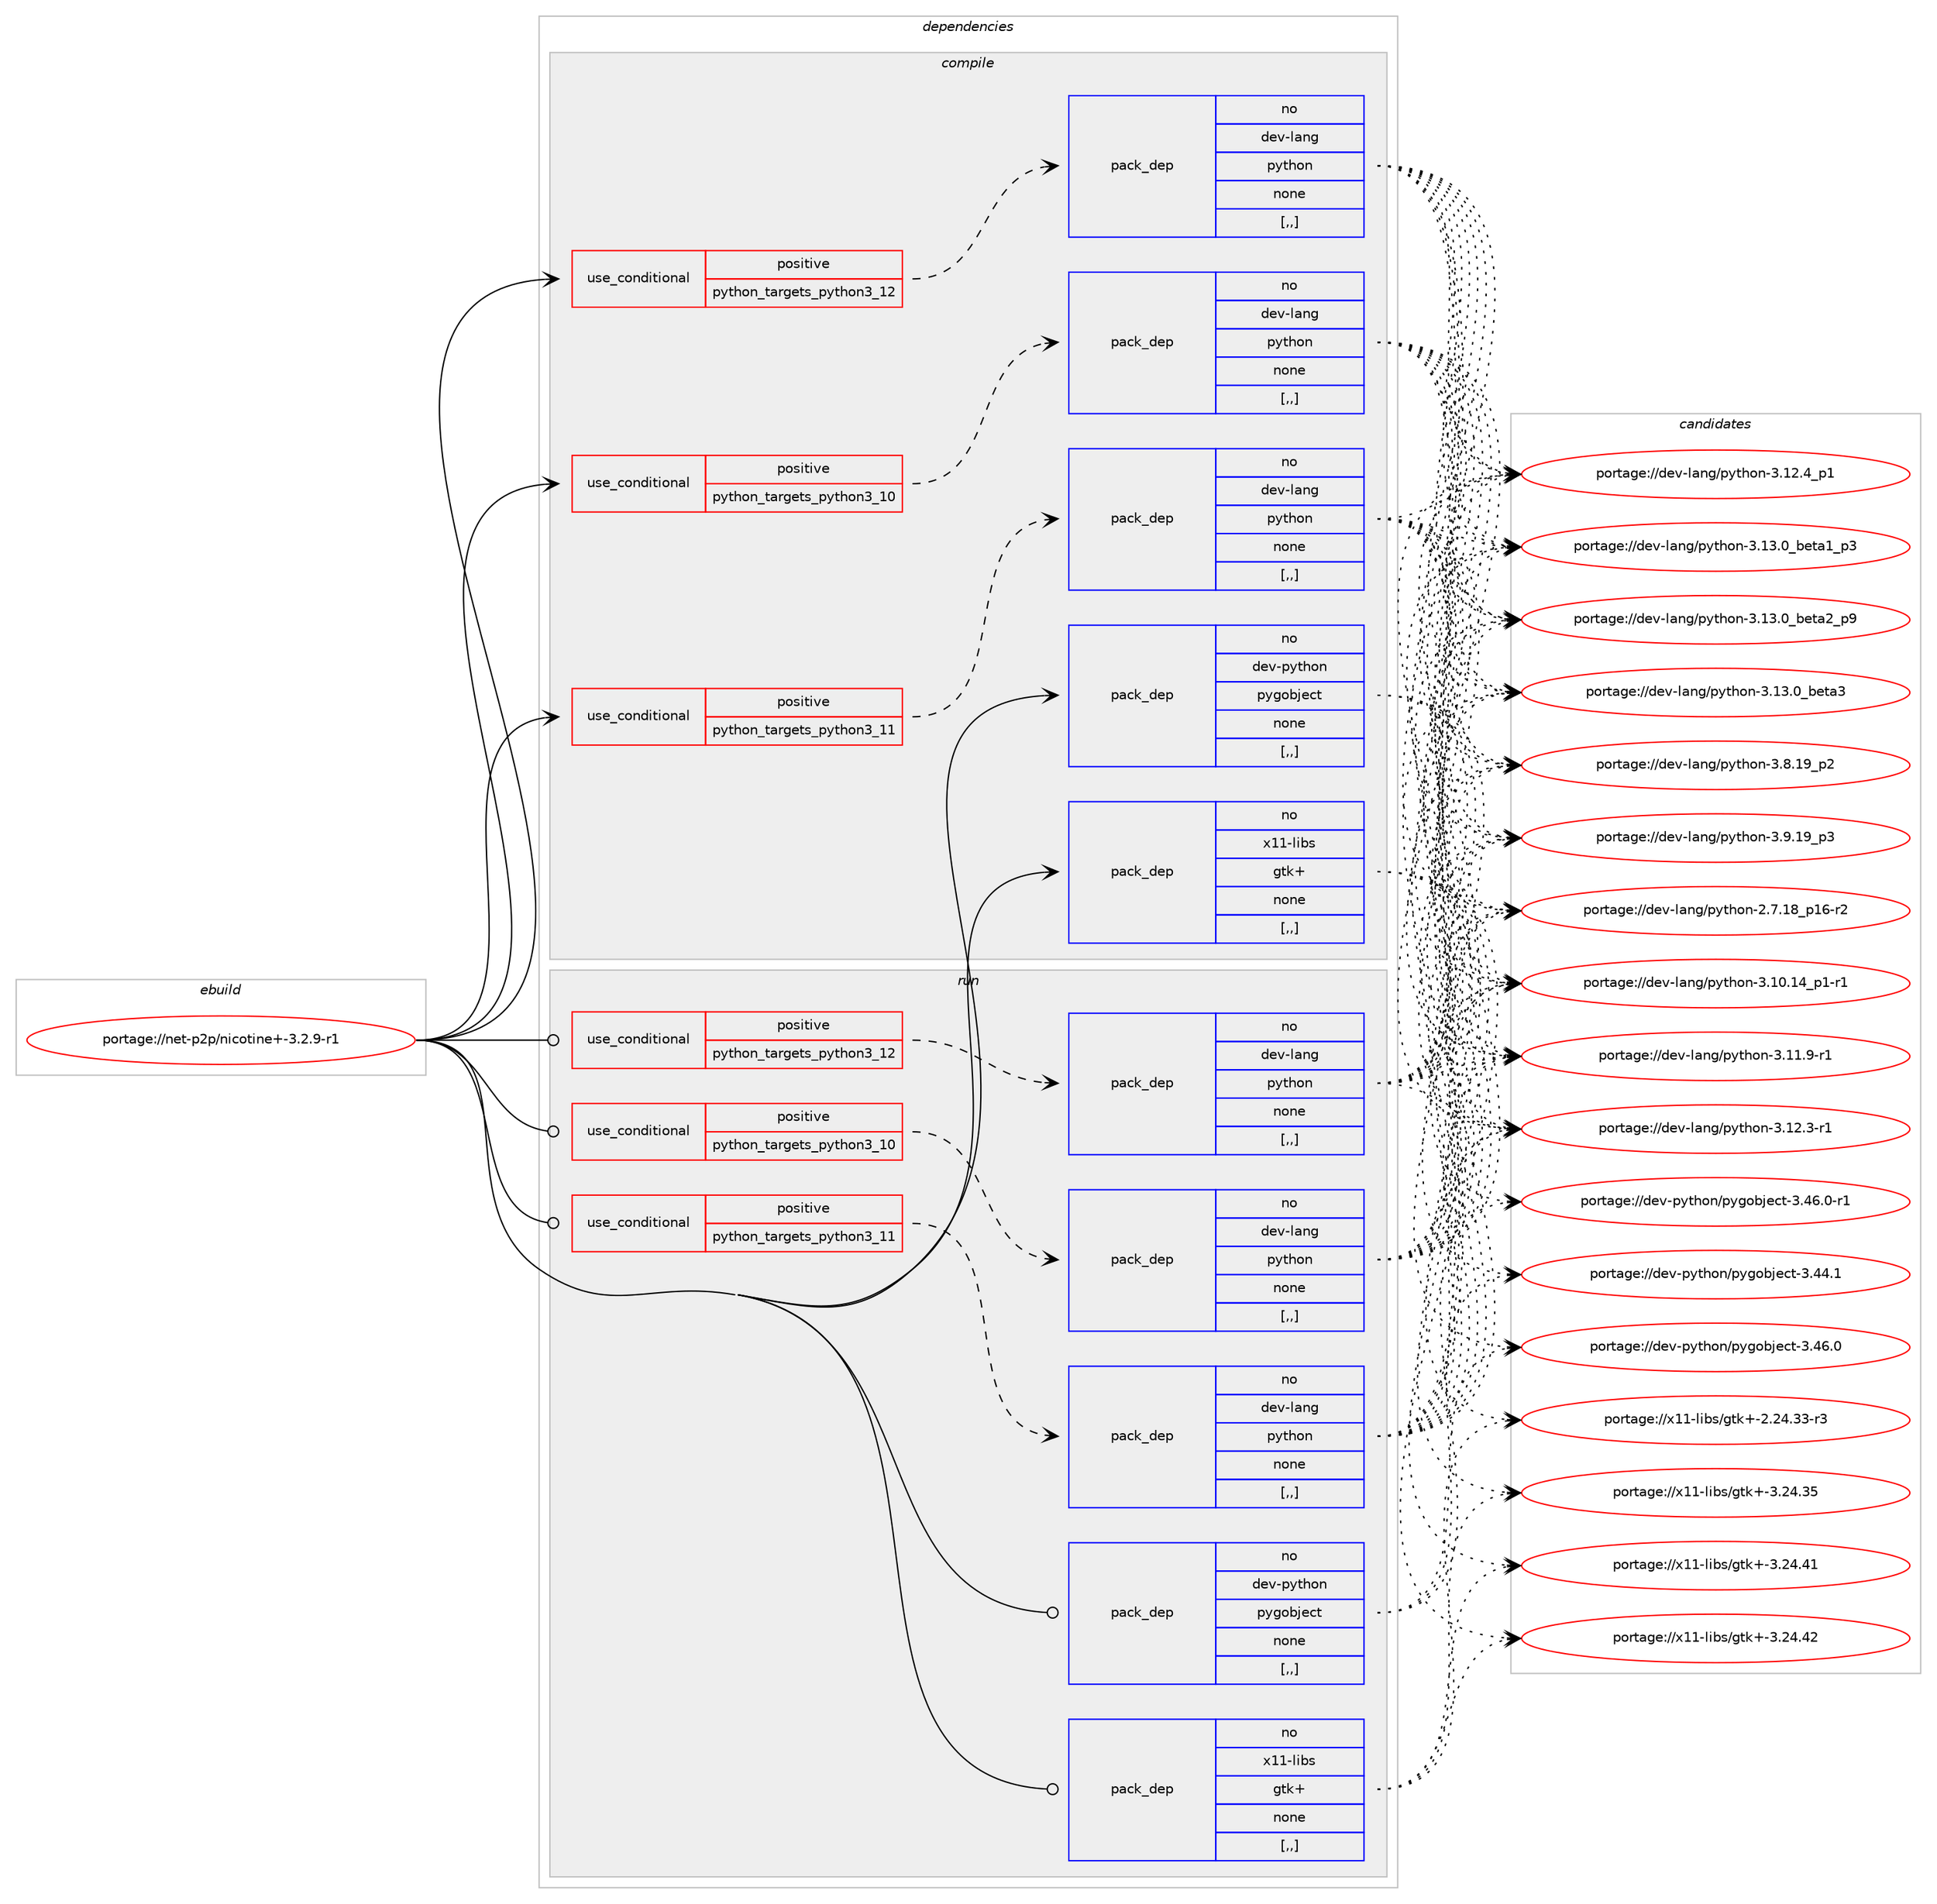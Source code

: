 digraph prolog {

# *************
# Graph options
# *************

newrank=true;
concentrate=true;
compound=true;
graph [rankdir=LR,fontname=Helvetica,fontsize=10,ranksep=1.5];#, ranksep=2.5, nodesep=0.2];
edge  [arrowhead=vee];
node  [fontname=Helvetica,fontsize=10];

# **********
# The ebuild
# **********

subgraph cluster_leftcol {
color=gray;
rank=same;
label=<<i>ebuild</i>>;
id [label="portage://net-p2p/nicotine+-3.2.9-r1", color=red, width=4, href="../net-p2p/nicotine+-3.2.9-r1.svg"];
}

# ****************
# The dependencies
# ****************

subgraph cluster_midcol {
color=gray;
label=<<i>dependencies</i>>;
subgraph cluster_compile {
fillcolor="#eeeeee";
style=filled;
label=<<i>compile</i>>;
subgraph cond98161 {
dependency372750 [label=<<TABLE BORDER="0" CELLBORDER="1" CELLSPACING="0" CELLPADDING="4"><TR><TD ROWSPAN="3" CELLPADDING="10">use_conditional</TD></TR><TR><TD>positive</TD></TR><TR><TD>python_targets_python3_10</TD></TR></TABLE>>, shape=none, color=red];
subgraph pack271895 {
dependency372751 [label=<<TABLE BORDER="0" CELLBORDER="1" CELLSPACING="0" CELLPADDING="4" WIDTH="220"><TR><TD ROWSPAN="6" CELLPADDING="30">pack_dep</TD></TR><TR><TD WIDTH="110">no</TD></TR><TR><TD>dev-lang</TD></TR><TR><TD>python</TD></TR><TR><TD>none</TD></TR><TR><TD>[,,]</TD></TR></TABLE>>, shape=none, color=blue];
}
dependency372750:e -> dependency372751:w [weight=20,style="dashed",arrowhead="vee"];
}
id:e -> dependency372750:w [weight=20,style="solid",arrowhead="vee"];
subgraph cond98162 {
dependency372752 [label=<<TABLE BORDER="0" CELLBORDER="1" CELLSPACING="0" CELLPADDING="4"><TR><TD ROWSPAN="3" CELLPADDING="10">use_conditional</TD></TR><TR><TD>positive</TD></TR><TR><TD>python_targets_python3_11</TD></TR></TABLE>>, shape=none, color=red];
subgraph pack271896 {
dependency372753 [label=<<TABLE BORDER="0" CELLBORDER="1" CELLSPACING="0" CELLPADDING="4" WIDTH="220"><TR><TD ROWSPAN="6" CELLPADDING="30">pack_dep</TD></TR><TR><TD WIDTH="110">no</TD></TR><TR><TD>dev-lang</TD></TR><TR><TD>python</TD></TR><TR><TD>none</TD></TR><TR><TD>[,,]</TD></TR></TABLE>>, shape=none, color=blue];
}
dependency372752:e -> dependency372753:w [weight=20,style="dashed",arrowhead="vee"];
}
id:e -> dependency372752:w [weight=20,style="solid",arrowhead="vee"];
subgraph cond98163 {
dependency372754 [label=<<TABLE BORDER="0" CELLBORDER="1" CELLSPACING="0" CELLPADDING="4"><TR><TD ROWSPAN="3" CELLPADDING="10">use_conditional</TD></TR><TR><TD>positive</TD></TR><TR><TD>python_targets_python3_12</TD></TR></TABLE>>, shape=none, color=red];
subgraph pack271897 {
dependency372755 [label=<<TABLE BORDER="0" CELLBORDER="1" CELLSPACING="0" CELLPADDING="4" WIDTH="220"><TR><TD ROWSPAN="6" CELLPADDING="30">pack_dep</TD></TR><TR><TD WIDTH="110">no</TD></TR><TR><TD>dev-lang</TD></TR><TR><TD>python</TD></TR><TR><TD>none</TD></TR><TR><TD>[,,]</TD></TR></TABLE>>, shape=none, color=blue];
}
dependency372754:e -> dependency372755:w [weight=20,style="dashed",arrowhead="vee"];
}
id:e -> dependency372754:w [weight=20,style="solid",arrowhead="vee"];
subgraph pack271898 {
dependency372756 [label=<<TABLE BORDER="0" CELLBORDER="1" CELLSPACING="0" CELLPADDING="4" WIDTH="220"><TR><TD ROWSPAN="6" CELLPADDING="30">pack_dep</TD></TR><TR><TD WIDTH="110">no</TD></TR><TR><TD>dev-python</TD></TR><TR><TD>pygobject</TD></TR><TR><TD>none</TD></TR><TR><TD>[,,]</TD></TR></TABLE>>, shape=none, color=blue];
}
id:e -> dependency372756:w [weight=20,style="solid",arrowhead="vee"];
subgraph pack271899 {
dependency372757 [label=<<TABLE BORDER="0" CELLBORDER="1" CELLSPACING="0" CELLPADDING="4" WIDTH="220"><TR><TD ROWSPAN="6" CELLPADDING="30">pack_dep</TD></TR><TR><TD WIDTH="110">no</TD></TR><TR><TD>x11-libs</TD></TR><TR><TD>gtk+</TD></TR><TR><TD>none</TD></TR><TR><TD>[,,]</TD></TR></TABLE>>, shape=none, color=blue];
}
id:e -> dependency372757:w [weight=20,style="solid",arrowhead="vee"];
}
subgraph cluster_compileandrun {
fillcolor="#eeeeee";
style=filled;
label=<<i>compile and run</i>>;
}
subgraph cluster_run {
fillcolor="#eeeeee";
style=filled;
label=<<i>run</i>>;
subgraph cond98164 {
dependency372758 [label=<<TABLE BORDER="0" CELLBORDER="1" CELLSPACING="0" CELLPADDING="4"><TR><TD ROWSPAN="3" CELLPADDING="10">use_conditional</TD></TR><TR><TD>positive</TD></TR><TR><TD>python_targets_python3_10</TD></TR></TABLE>>, shape=none, color=red];
subgraph pack271900 {
dependency372759 [label=<<TABLE BORDER="0" CELLBORDER="1" CELLSPACING="0" CELLPADDING="4" WIDTH="220"><TR><TD ROWSPAN="6" CELLPADDING="30">pack_dep</TD></TR><TR><TD WIDTH="110">no</TD></TR><TR><TD>dev-lang</TD></TR><TR><TD>python</TD></TR><TR><TD>none</TD></TR><TR><TD>[,,]</TD></TR></TABLE>>, shape=none, color=blue];
}
dependency372758:e -> dependency372759:w [weight=20,style="dashed",arrowhead="vee"];
}
id:e -> dependency372758:w [weight=20,style="solid",arrowhead="odot"];
subgraph cond98165 {
dependency372760 [label=<<TABLE BORDER="0" CELLBORDER="1" CELLSPACING="0" CELLPADDING="4"><TR><TD ROWSPAN="3" CELLPADDING="10">use_conditional</TD></TR><TR><TD>positive</TD></TR><TR><TD>python_targets_python3_11</TD></TR></TABLE>>, shape=none, color=red];
subgraph pack271901 {
dependency372761 [label=<<TABLE BORDER="0" CELLBORDER="1" CELLSPACING="0" CELLPADDING="4" WIDTH="220"><TR><TD ROWSPAN="6" CELLPADDING="30">pack_dep</TD></TR><TR><TD WIDTH="110">no</TD></TR><TR><TD>dev-lang</TD></TR><TR><TD>python</TD></TR><TR><TD>none</TD></TR><TR><TD>[,,]</TD></TR></TABLE>>, shape=none, color=blue];
}
dependency372760:e -> dependency372761:w [weight=20,style="dashed",arrowhead="vee"];
}
id:e -> dependency372760:w [weight=20,style="solid",arrowhead="odot"];
subgraph cond98166 {
dependency372762 [label=<<TABLE BORDER="0" CELLBORDER="1" CELLSPACING="0" CELLPADDING="4"><TR><TD ROWSPAN="3" CELLPADDING="10">use_conditional</TD></TR><TR><TD>positive</TD></TR><TR><TD>python_targets_python3_12</TD></TR></TABLE>>, shape=none, color=red];
subgraph pack271902 {
dependency372763 [label=<<TABLE BORDER="0" CELLBORDER="1" CELLSPACING="0" CELLPADDING="4" WIDTH="220"><TR><TD ROWSPAN="6" CELLPADDING="30">pack_dep</TD></TR><TR><TD WIDTH="110">no</TD></TR><TR><TD>dev-lang</TD></TR><TR><TD>python</TD></TR><TR><TD>none</TD></TR><TR><TD>[,,]</TD></TR></TABLE>>, shape=none, color=blue];
}
dependency372762:e -> dependency372763:w [weight=20,style="dashed",arrowhead="vee"];
}
id:e -> dependency372762:w [weight=20,style="solid",arrowhead="odot"];
subgraph pack271903 {
dependency372764 [label=<<TABLE BORDER="0" CELLBORDER="1" CELLSPACING="0" CELLPADDING="4" WIDTH="220"><TR><TD ROWSPAN="6" CELLPADDING="30">pack_dep</TD></TR><TR><TD WIDTH="110">no</TD></TR><TR><TD>dev-python</TD></TR><TR><TD>pygobject</TD></TR><TR><TD>none</TD></TR><TR><TD>[,,]</TD></TR></TABLE>>, shape=none, color=blue];
}
id:e -> dependency372764:w [weight=20,style="solid",arrowhead="odot"];
subgraph pack271904 {
dependency372765 [label=<<TABLE BORDER="0" CELLBORDER="1" CELLSPACING="0" CELLPADDING="4" WIDTH="220"><TR><TD ROWSPAN="6" CELLPADDING="30">pack_dep</TD></TR><TR><TD WIDTH="110">no</TD></TR><TR><TD>x11-libs</TD></TR><TR><TD>gtk+</TD></TR><TR><TD>none</TD></TR><TR><TD>[,,]</TD></TR></TABLE>>, shape=none, color=blue];
}
id:e -> dependency372765:w [weight=20,style="solid",arrowhead="odot"];
}
}

# **************
# The candidates
# **************

subgraph cluster_choices {
rank=same;
color=gray;
label=<<i>candidates</i>>;

subgraph choice271895 {
color=black;
nodesep=1;
choice100101118451089711010347112121116104111110455046554649569511249544511450 [label="portage://dev-lang/python-2.7.18_p16-r2", color=red, width=4,href="../dev-lang/python-2.7.18_p16-r2.svg"];
choice100101118451089711010347112121116104111110455146494846495295112494511449 [label="portage://dev-lang/python-3.10.14_p1-r1", color=red, width=4,href="../dev-lang/python-3.10.14_p1-r1.svg"];
choice100101118451089711010347112121116104111110455146494946574511449 [label="portage://dev-lang/python-3.11.9-r1", color=red, width=4,href="../dev-lang/python-3.11.9-r1.svg"];
choice100101118451089711010347112121116104111110455146495046514511449 [label="portage://dev-lang/python-3.12.3-r1", color=red, width=4,href="../dev-lang/python-3.12.3-r1.svg"];
choice100101118451089711010347112121116104111110455146495046529511249 [label="portage://dev-lang/python-3.12.4_p1", color=red, width=4,href="../dev-lang/python-3.12.4_p1.svg"];
choice10010111845108971101034711212111610411111045514649514648959810111697499511251 [label="portage://dev-lang/python-3.13.0_beta1_p3", color=red, width=4,href="../dev-lang/python-3.13.0_beta1_p3.svg"];
choice10010111845108971101034711212111610411111045514649514648959810111697509511257 [label="portage://dev-lang/python-3.13.0_beta2_p9", color=red, width=4,href="../dev-lang/python-3.13.0_beta2_p9.svg"];
choice1001011184510897110103471121211161041111104551464951464895981011169751 [label="portage://dev-lang/python-3.13.0_beta3", color=red, width=4,href="../dev-lang/python-3.13.0_beta3.svg"];
choice100101118451089711010347112121116104111110455146564649579511250 [label="portage://dev-lang/python-3.8.19_p2", color=red, width=4,href="../dev-lang/python-3.8.19_p2.svg"];
choice100101118451089711010347112121116104111110455146574649579511251 [label="portage://dev-lang/python-3.9.19_p3", color=red, width=4,href="../dev-lang/python-3.9.19_p3.svg"];
dependency372751:e -> choice100101118451089711010347112121116104111110455046554649569511249544511450:w [style=dotted,weight="100"];
dependency372751:e -> choice100101118451089711010347112121116104111110455146494846495295112494511449:w [style=dotted,weight="100"];
dependency372751:e -> choice100101118451089711010347112121116104111110455146494946574511449:w [style=dotted,weight="100"];
dependency372751:e -> choice100101118451089711010347112121116104111110455146495046514511449:w [style=dotted,weight="100"];
dependency372751:e -> choice100101118451089711010347112121116104111110455146495046529511249:w [style=dotted,weight="100"];
dependency372751:e -> choice10010111845108971101034711212111610411111045514649514648959810111697499511251:w [style=dotted,weight="100"];
dependency372751:e -> choice10010111845108971101034711212111610411111045514649514648959810111697509511257:w [style=dotted,weight="100"];
dependency372751:e -> choice1001011184510897110103471121211161041111104551464951464895981011169751:w [style=dotted,weight="100"];
dependency372751:e -> choice100101118451089711010347112121116104111110455146564649579511250:w [style=dotted,weight="100"];
dependency372751:e -> choice100101118451089711010347112121116104111110455146574649579511251:w [style=dotted,weight="100"];
}
subgraph choice271896 {
color=black;
nodesep=1;
choice100101118451089711010347112121116104111110455046554649569511249544511450 [label="portage://dev-lang/python-2.7.18_p16-r2", color=red, width=4,href="../dev-lang/python-2.7.18_p16-r2.svg"];
choice100101118451089711010347112121116104111110455146494846495295112494511449 [label="portage://dev-lang/python-3.10.14_p1-r1", color=red, width=4,href="../dev-lang/python-3.10.14_p1-r1.svg"];
choice100101118451089711010347112121116104111110455146494946574511449 [label="portage://dev-lang/python-3.11.9-r1", color=red, width=4,href="../dev-lang/python-3.11.9-r1.svg"];
choice100101118451089711010347112121116104111110455146495046514511449 [label="portage://dev-lang/python-3.12.3-r1", color=red, width=4,href="../dev-lang/python-3.12.3-r1.svg"];
choice100101118451089711010347112121116104111110455146495046529511249 [label="portage://dev-lang/python-3.12.4_p1", color=red, width=4,href="../dev-lang/python-3.12.4_p1.svg"];
choice10010111845108971101034711212111610411111045514649514648959810111697499511251 [label="portage://dev-lang/python-3.13.0_beta1_p3", color=red, width=4,href="../dev-lang/python-3.13.0_beta1_p3.svg"];
choice10010111845108971101034711212111610411111045514649514648959810111697509511257 [label="portage://dev-lang/python-3.13.0_beta2_p9", color=red, width=4,href="../dev-lang/python-3.13.0_beta2_p9.svg"];
choice1001011184510897110103471121211161041111104551464951464895981011169751 [label="portage://dev-lang/python-3.13.0_beta3", color=red, width=4,href="../dev-lang/python-3.13.0_beta3.svg"];
choice100101118451089711010347112121116104111110455146564649579511250 [label="portage://dev-lang/python-3.8.19_p2", color=red, width=4,href="../dev-lang/python-3.8.19_p2.svg"];
choice100101118451089711010347112121116104111110455146574649579511251 [label="portage://dev-lang/python-3.9.19_p3", color=red, width=4,href="../dev-lang/python-3.9.19_p3.svg"];
dependency372753:e -> choice100101118451089711010347112121116104111110455046554649569511249544511450:w [style=dotted,weight="100"];
dependency372753:e -> choice100101118451089711010347112121116104111110455146494846495295112494511449:w [style=dotted,weight="100"];
dependency372753:e -> choice100101118451089711010347112121116104111110455146494946574511449:w [style=dotted,weight="100"];
dependency372753:e -> choice100101118451089711010347112121116104111110455146495046514511449:w [style=dotted,weight="100"];
dependency372753:e -> choice100101118451089711010347112121116104111110455146495046529511249:w [style=dotted,weight="100"];
dependency372753:e -> choice10010111845108971101034711212111610411111045514649514648959810111697499511251:w [style=dotted,weight="100"];
dependency372753:e -> choice10010111845108971101034711212111610411111045514649514648959810111697509511257:w [style=dotted,weight="100"];
dependency372753:e -> choice1001011184510897110103471121211161041111104551464951464895981011169751:w [style=dotted,weight="100"];
dependency372753:e -> choice100101118451089711010347112121116104111110455146564649579511250:w [style=dotted,weight="100"];
dependency372753:e -> choice100101118451089711010347112121116104111110455146574649579511251:w [style=dotted,weight="100"];
}
subgraph choice271897 {
color=black;
nodesep=1;
choice100101118451089711010347112121116104111110455046554649569511249544511450 [label="portage://dev-lang/python-2.7.18_p16-r2", color=red, width=4,href="../dev-lang/python-2.7.18_p16-r2.svg"];
choice100101118451089711010347112121116104111110455146494846495295112494511449 [label="portage://dev-lang/python-3.10.14_p1-r1", color=red, width=4,href="../dev-lang/python-3.10.14_p1-r1.svg"];
choice100101118451089711010347112121116104111110455146494946574511449 [label="portage://dev-lang/python-3.11.9-r1", color=red, width=4,href="../dev-lang/python-3.11.9-r1.svg"];
choice100101118451089711010347112121116104111110455146495046514511449 [label="portage://dev-lang/python-3.12.3-r1", color=red, width=4,href="../dev-lang/python-3.12.3-r1.svg"];
choice100101118451089711010347112121116104111110455146495046529511249 [label="portage://dev-lang/python-3.12.4_p1", color=red, width=4,href="../dev-lang/python-3.12.4_p1.svg"];
choice10010111845108971101034711212111610411111045514649514648959810111697499511251 [label="portage://dev-lang/python-3.13.0_beta1_p3", color=red, width=4,href="../dev-lang/python-3.13.0_beta1_p3.svg"];
choice10010111845108971101034711212111610411111045514649514648959810111697509511257 [label="portage://dev-lang/python-3.13.0_beta2_p9", color=red, width=4,href="../dev-lang/python-3.13.0_beta2_p9.svg"];
choice1001011184510897110103471121211161041111104551464951464895981011169751 [label="portage://dev-lang/python-3.13.0_beta3", color=red, width=4,href="../dev-lang/python-3.13.0_beta3.svg"];
choice100101118451089711010347112121116104111110455146564649579511250 [label="portage://dev-lang/python-3.8.19_p2", color=red, width=4,href="../dev-lang/python-3.8.19_p2.svg"];
choice100101118451089711010347112121116104111110455146574649579511251 [label="portage://dev-lang/python-3.9.19_p3", color=red, width=4,href="../dev-lang/python-3.9.19_p3.svg"];
dependency372755:e -> choice100101118451089711010347112121116104111110455046554649569511249544511450:w [style=dotted,weight="100"];
dependency372755:e -> choice100101118451089711010347112121116104111110455146494846495295112494511449:w [style=dotted,weight="100"];
dependency372755:e -> choice100101118451089711010347112121116104111110455146494946574511449:w [style=dotted,weight="100"];
dependency372755:e -> choice100101118451089711010347112121116104111110455146495046514511449:w [style=dotted,weight="100"];
dependency372755:e -> choice100101118451089711010347112121116104111110455146495046529511249:w [style=dotted,weight="100"];
dependency372755:e -> choice10010111845108971101034711212111610411111045514649514648959810111697499511251:w [style=dotted,weight="100"];
dependency372755:e -> choice10010111845108971101034711212111610411111045514649514648959810111697509511257:w [style=dotted,weight="100"];
dependency372755:e -> choice1001011184510897110103471121211161041111104551464951464895981011169751:w [style=dotted,weight="100"];
dependency372755:e -> choice100101118451089711010347112121116104111110455146564649579511250:w [style=dotted,weight="100"];
dependency372755:e -> choice100101118451089711010347112121116104111110455146574649579511251:w [style=dotted,weight="100"];
}
subgraph choice271898 {
color=black;
nodesep=1;
choice1001011184511212111610411111047112121103111981061019911645514652524649 [label="portage://dev-python/pygobject-3.44.1", color=red, width=4,href="../dev-python/pygobject-3.44.1.svg"];
choice1001011184511212111610411111047112121103111981061019911645514652544648 [label="portage://dev-python/pygobject-3.46.0", color=red, width=4,href="../dev-python/pygobject-3.46.0.svg"];
choice10010111845112121116104111110471121211031119810610199116455146525446484511449 [label="portage://dev-python/pygobject-3.46.0-r1", color=red, width=4,href="../dev-python/pygobject-3.46.0-r1.svg"];
dependency372756:e -> choice1001011184511212111610411111047112121103111981061019911645514652524649:w [style=dotted,weight="100"];
dependency372756:e -> choice1001011184511212111610411111047112121103111981061019911645514652544648:w [style=dotted,weight="100"];
dependency372756:e -> choice10010111845112121116104111110471121211031119810610199116455146525446484511449:w [style=dotted,weight="100"];
}
subgraph choice271899 {
color=black;
nodesep=1;
choice12049494510810598115471031161074345504650524651514511451 [label="portage://x11-libs/gtk+-2.24.33-r3", color=red, width=4,href="../x11-libs/gtk+-2.24.33-r3.svg"];
choice1204949451081059811547103116107434551465052465153 [label="portage://x11-libs/gtk+-3.24.35", color=red, width=4,href="../x11-libs/gtk+-3.24.35.svg"];
choice1204949451081059811547103116107434551465052465249 [label="portage://x11-libs/gtk+-3.24.41", color=red, width=4,href="../x11-libs/gtk+-3.24.41.svg"];
choice1204949451081059811547103116107434551465052465250 [label="portage://x11-libs/gtk+-3.24.42", color=red, width=4,href="../x11-libs/gtk+-3.24.42.svg"];
dependency372757:e -> choice12049494510810598115471031161074345504650524651514511451:w [style=dotted,weight="100"];
dependency372757:e -> choice1204949451081059811547103116107434551465052465153:w [style=dotted,weight="100"];
dependency372757:e -> choice1204949451081059811547103116107434551465052465249:w [style=dotted,weight="100"];
dependency372757:e -> choice1204949451081059811547103116107434551465052465250:w [style=dotted,weight="100"];
}
subgraph choice271900 {
color=black;
nodesep=1;
choice100101118451089711010347112121116104111110455046554649569511249544511450 [label="portage://dev-lang/python-2.7.18_p16-r2", color=red, width=4,href="../dev-lang/python-2.7.18_p16-r2.svg"];
choice100101118451089711010347112121116104111110455146494846495295112494511449 [label="portage://dev-lang/python-3.10.14_p1-r1", color=red, width=4,href="../dev-lang/python-3.10.14_p1-r1.svg"];
choice100101118451089711010347112121116104111110455146494946574511449 [label="portage://dev-lang/python-3.11.9-r1", color=red, width=4,href="../dev-lang/python-3.11.9-r1.svg"];
choice100101118451089711010347112121116104111110455146495046514511449 [label="portage://dev-lang/python-3.12.3-r1", color=red, width=4,href="../dev-lang/python-3.12.3-r1.svg"];
choice100101118451089711010347112121116104111110455146495046529511249 [label="portage://dev-lang/python-3.12.4_p1", color=red, width=4,href="../dev-lang/python-3.12.4_p1.svg"];
choice10010111845108971101034711212111610411111045514649514648959810111697499511251 [label="portage://dev-lang/python-3.13.0_beta1_p3", color=red, width=4,href="../dev-lang/python-3.13.0_beta1_p3.svg"];
choice10010111845108971101034711212111610411111045514649514648959810111697509511257 [label="portage://dev-lang/python-3.13.0_beta2_p9", color=red, width=4,href="../dev-lang/python-3.13.0_beta2_p9.svg"];
choice1001011184510897110103471121211161041111104551464951464895981011169751 [label="portage://dev-lang/python-3.13.0_beta3", color=red, width=4,href="../dev-lang/python-3.13.0_beta3.svg"];
choice100101118451089711010347112121116104111110455146564649579511250 [label="portage://dev-lang/python-3.8.19_p2", color=red, width=4,href="../dev-lang/python-3.8.19_p2.svg"];
choice100101118451089711010347112121116104111110455146574649579511251 [label="portage://dev-lang/python-3.9.19_p3", color=red, width=4,href="../dev-lang/python-3.9.19_p3.svg"];
dependency372759:e -> choice100101118451089711010347112121116104111110455046554649569511249544511450:w [style=dotted,weight="100"];
dependency372759:e -> choice100101118451089711010347112121116104111110455146494846495295112494511449:w [style=dotted,weight="100"];
dependency372759:e -> choice100101118451089711010347112121116104111110455146494946574511449:w [style=dotted,weight="100"];
dependency372759:e -> choice100101118451089711010347112121116104111110455146495046514511449:w [style=dotted,weight="100"];
dependency372759:e -> choice100101118451089711010347112121116104111110455146495046529511249:w [style=dotted,weight="100"];
dependency372759:e -> choice10010111845108971101034711212111610411111045514649514648959810111697499511251:w [style=dotted,weight="100"];
dependency372759:e -> choice10010111845108971101034711212111610411111045514649514648959810111697509511257:w [style=dotted,weight="100"];
dependency372759:e -> choice1001011184510897110103471121211161041111104551464951464895981011169751:w [style=dotted,weight="100"];
dependency372759:e -> choice100101118451089711010347112121116104111110455146564649579511250:w [style=dotted,weight="100"];
dependency372759:e -> choice100101118451089711010347112121116104111110455146574649579511251:w [style=dotted,weight="100"];
}
subgraph choice271901 {
color=black;
nodesep=1;
choice100101118451089711010347112121116104111110455046554649569511249544511450 [label="portage://dev-lang/python-2.7.18_p16-r2", color=red, width=4,href="../dev-lang/python-2.7.18_p16-r2.svg"];
choice100101118451089711010347112121116104111110455146494846495295112494511449 [label="portage://dev-lang/python-3.10.14_p1-r1", color=red, width=4,href="../dev-lang/python-3.10.14_p1-r1.svg"];
choice100101118451089711010347112121116104111110455146494946574511449 [label="portage://dev-lang/python-3.11.9-r1", color=red, width=4,href="../dev-lang/python-3.11.9-r1.svg"];
choice100101118451089711010347112121116104111110455146495046514511449 [label="portage://dev-lang/python-3.12.3-r1", color=red, width=4,href="../dev-lang/python-3.12.3-r1.svg"];
choice100101118451089711010347112121116104111110455146495046529511249 [label="portage://dev-lang/python-3.12.4_p1", color=red, width=4,href="../dev-lang/python-3.12.4_p1.svg"];
choice10010111845108971101034711212111610411111045514649514648959810111697499511251 [label="portage://dev-lang/python-3.13.0_beta1_p3", color=red, width=4,href="../dev-lang/python-3.13.0_beta1_p3.svg"];
choice10010111845108971101034711212111610411111045514649514648959810111697509511257 [label="portage://dev-lang/python-3.13.0_beta2_p9", color=red, width=4,href="../dev-lang/python-3.13.0_beta2_p9.svg"];
choice1001011184510897110103471121211161041111104551464951464895981011169751 [label="portage://dev-lang/python-3.13.0_beta3", color=red, width=4,href="../dev-lang/python-3.13.0_beta3.svg"];
choice100101118451089711010347112121116104111110455146564649579511250 [label="portage://dev-lang/python-3.8.19_p2", color=red, width=4,href="../dev-lang/python-3.8.19_p2.svg"];
choice100101118451089711010347112121116104111110455146574649579511251 [label="portage://dev-lang/python-3.9.19_p3", color=red, width=4,href="../dev-lang/python-3.9.19_p3.svg"];
dependency372761:e -> choice100101118451089711010347112121116104111110455046554649569511249544511450:w [style=dotted,weight="100"];
dependency372761:e -> choice100101118451089711010347112121116104111110455146494846495295112494511449:w [style=dotted,weight="100"];
dependency372761:e -> choice100101118451089711010347112121116104111110455146494946574511449:w [style=dotted,weight="100"];
dependency372761:e -> choice100101118451089711010347112121116104111110455146495046514511449:w [style=dotted,weight="100"];
dependency372761:e -> choice100101118451089711010347112121116104111110455146495046529511249:w [style=dotted,weight="100"];
dependency372761:e -> choice10010111845108971101034711212111610411111045514649514648959810111697499511251:w [style=dotted,weight="100"];
dependency372761:e -> choice10010111845108971101034711212111610411111045514649514648959810111697509511257:w [style=dotted,weight="100"];
dependency372761:e -> choice1001011184510897110103471121211161041111104551464951464895981011169751:w [style=dotted,weight="100"];
dependency372761:e -> choice100101118451089711010347112121116104111110455146564649579511250:w [style=dotted,weight="100"];
dependency372761:e -> choice100101118451089711010347112121116104111110455146574649579511251:w [style=dotted,weight="100"];
}
subgraph choice271902 {
color=black;
nodesep=1;
choice100101118451089711010347112121116104111110455046554649569511249544511450 [label="portage://dev-lang/python-2.7.18_p16-r2", color=red, width=4,href="../dev-lang/python-2.7.18_p16-r2.svg"];
choice100101118451089711010347112121116104111110455146494846495295112494511449 [label="portage://dev-lang/python-3.10.14_p1-r1", color=red, width=4,href="../dev-lang/python-3.10.14_p1-r1.svg"];
choice100101118451089711010347112121116104111110455146494946574511449 [label="portage://dev-lang/python-3.11.9-r1", color=red, width=4,href="../dev-lang/python-3.11.9-r1.svg"];
choice100101118451089711010347112121116104111110455146495046514511449 [label="portage://dev-lang/python-3.12.3-r1", color=red, width=4,href="../dev-lang/python-3.12.3-r1.svg"];
choice100101118451089711010347112121116104111110455146495046529511249 [label="portage://dev-lang/python-3.12.4_p1", color=red, width=4,href="../dev-lang/python-3.12.4_p1.svg"];
choice10010111845108971101034711212111610411111045514649514648959810111697499511251 [label="portage://dev-lang/python-3.13.0_beta1_p3", color=red, width=4,href="../dev-lang/python-3.13.0_beta1_p3.svg"];
choice10010111845108971101034711212111610411111045514649514648959810111697509511257 [label="portage://dev-lang/python-3.13.0_beta2_p9", color=red, width=4,href="../dev-lang/python-3.13.0_beta2_p9.svg"];
choice1001011184510897110103471121211161041111104551464951464895981011169751 [label="portage://dev-lang/python-3.13.0_beta3", color=red, width=4,href="../dev-lang/python-3.13.0_beta3.svg"];
choice100101118451089711010347112121116104111110455146564649579511250 [label="portage://dev-lang/python-3.8.19_p2", color=red, width=4,href="../dev-lang/python-3.8.19_p2.svg"];
choice100101118451089711010347112121116104111110455146574649579511251 [label="portage://dev-lang/python-3.9.19_p3", color=red, width=4,href="../dev-lang/python-3.9.19_p3.svg"];
dependency372763:e -> choice100101118451089711010347112121116104111110455046554649569511249544511450:w [style=dotted,weight="100"];
dependency372763:e -> choice100101118451089711010347112121116104111110455146494846495295112494511449:w [style=dotted,weight="100"];
dependency372763:e -> choice100101118451089711010347112121116104111110455146494946574511449:w [style=dotted,weight="100"];
dependency372763:e -> choice100101118451089711010347112121116104111110455146495046514511449:w [style=dotted,weight="100"];
dependency372763:e -> choice100101118451089711010347112121116104111110455146495046529511249:w [style=dotted,weight="100"];
dependency372763:e -> choice10010111845108971101034711212111610411111045514649514648959810111697499511251:w [style=dotted,weight="100"];
dependency372763:e -> choice10010111845108971101034711212111610411111045514649514648959810111697509511257:w [style=dotted,weight="100"];
dependency372763:e -> choice1001011184510897110103471121211161041111104551464951464895981011169751:w [style=dotted,weight="100"];
dependency372763:e -> choice100101118451089711010347112121116104111110455146564649579511250:w [style=dotted,weight="100"];
dependency372763:e -> choice100101118451089711010347112121116104111110455146574649579511251:w [style=dotted,weight="100"];
}
subgraph choice271903 {
color=black;
nodesep=1;
choice1001011184511212111610411111047112121103111981061019911645514652524649 [label="portage://dev-python/pygobject-3.44.1", color=red, width=4,href="../dev-python/pygobject-3.44.1.svg"];
choice1001011184511212111610411111047112121103111981061019911645514652544648 [label="portage://dev-python/pygobject-3.46.0", color=red, width=4,href="../dev-python/pygobject-3.46.0.svg"];
choice10010111845112121116104111110471121211031119810610199116455146525446484511449 [label="portage://dev-python/pygobject-3.46.0-r1", color=red, width=4,href="../dev-python/pygobject-3.46.0-r1.svg"];
dependency372764:e -> choice1001011184511212111610411111047112121103111981061019911645514652524649:w [style=dotted,weight="100"];
dependency372764:e -> choice1001011184511212111610411111047112121103111981061019911645514652544648:w [style=dotted,weight="100"];
dependency372764:e -> choice10010111845112121116104111110471121211031119810610199116455146525446484511449:w [style=dotted,weight="100"];
}
subgraph choice271904 {
color=black;
nodesep=1;
choice12049494510810598115471031161074345504650524651514511451 [label="portage://x11-libs/gtk+-2.24.33-r3", color=red, width=4,href="../x11-libs/gtk+-2.24.33-r3.svg"];
choice1204949451081059811547103116107434551465052465153 [label="portage://x11-libs/gtk+-3.24.35", color=red, width=4,href="../x11-libs/gtk+-3.24.35.svg"];
choice1204949451081059811547103116107434551465052465249 [label="portage://x11-libs/gtk+-3.24.41", color=red, width=4,href="../x11-libs/gtk+-3.24.41.svg"];
choice1204949451081059811547103116107434551465052465250 [label="portage://x11-libs/gtk+-3.24.42", color=red, width=4,href="../x11-libs/gtk+-3.24.42.svg"];
dependency372765:e -> choice12049494510810598115471031161074345504650524651514511451:w [style=dotted,weight="100"];
dependency372765:e -> choice1204949451081059811547103116107434551465052465153:w [style=dotted,weight="100"];
dependency372765:e -> choice1204949451081059811547103116107434551465052465249:w [style=dotted,weight="100"];
dependency372765:e -> choice1204949451081059811547103116107434551465052465250:w [style=dotted,weight="100"];
}
}

}
